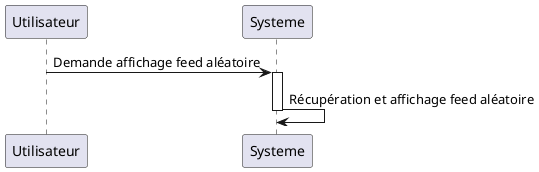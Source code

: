@startuml
participant Utilisateur
participant Systeme

Utilisateur -> Systeme: Demande affichage feed aléatoire
activate Systeme
Systeme -> Systeme: Récupération et affichage feed aléatoire
deactivate Systeme
@enduml